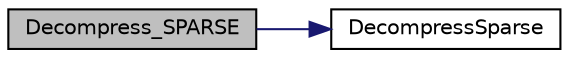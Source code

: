 digraph G
{
  edge [fontname="Helvetica",fontsize="10",labelfontname="Helvetica",labelfontsize="10"];
  node [fontname="Helvetica",fontsize="10",shape=record];
  rankdir="LR";
  Node1 [label="Decompress_SPARSE",height=0.2,width=0.4,color="black", fillcolor="grey75", style="filled" fontcolor="black"];
  Node1 -> Node2 [color="midnightblue",fontsize="10",style="solid",fontname="Helvetica"];
  Node2 [label="DecompressSparse",height=0.2,width=0.4,color="black", fillcolor="white", style="filled",URL="$sparse_8cpp.html#a50cc31d1acdd8f663a27ac21a2b1bc35"];
}
